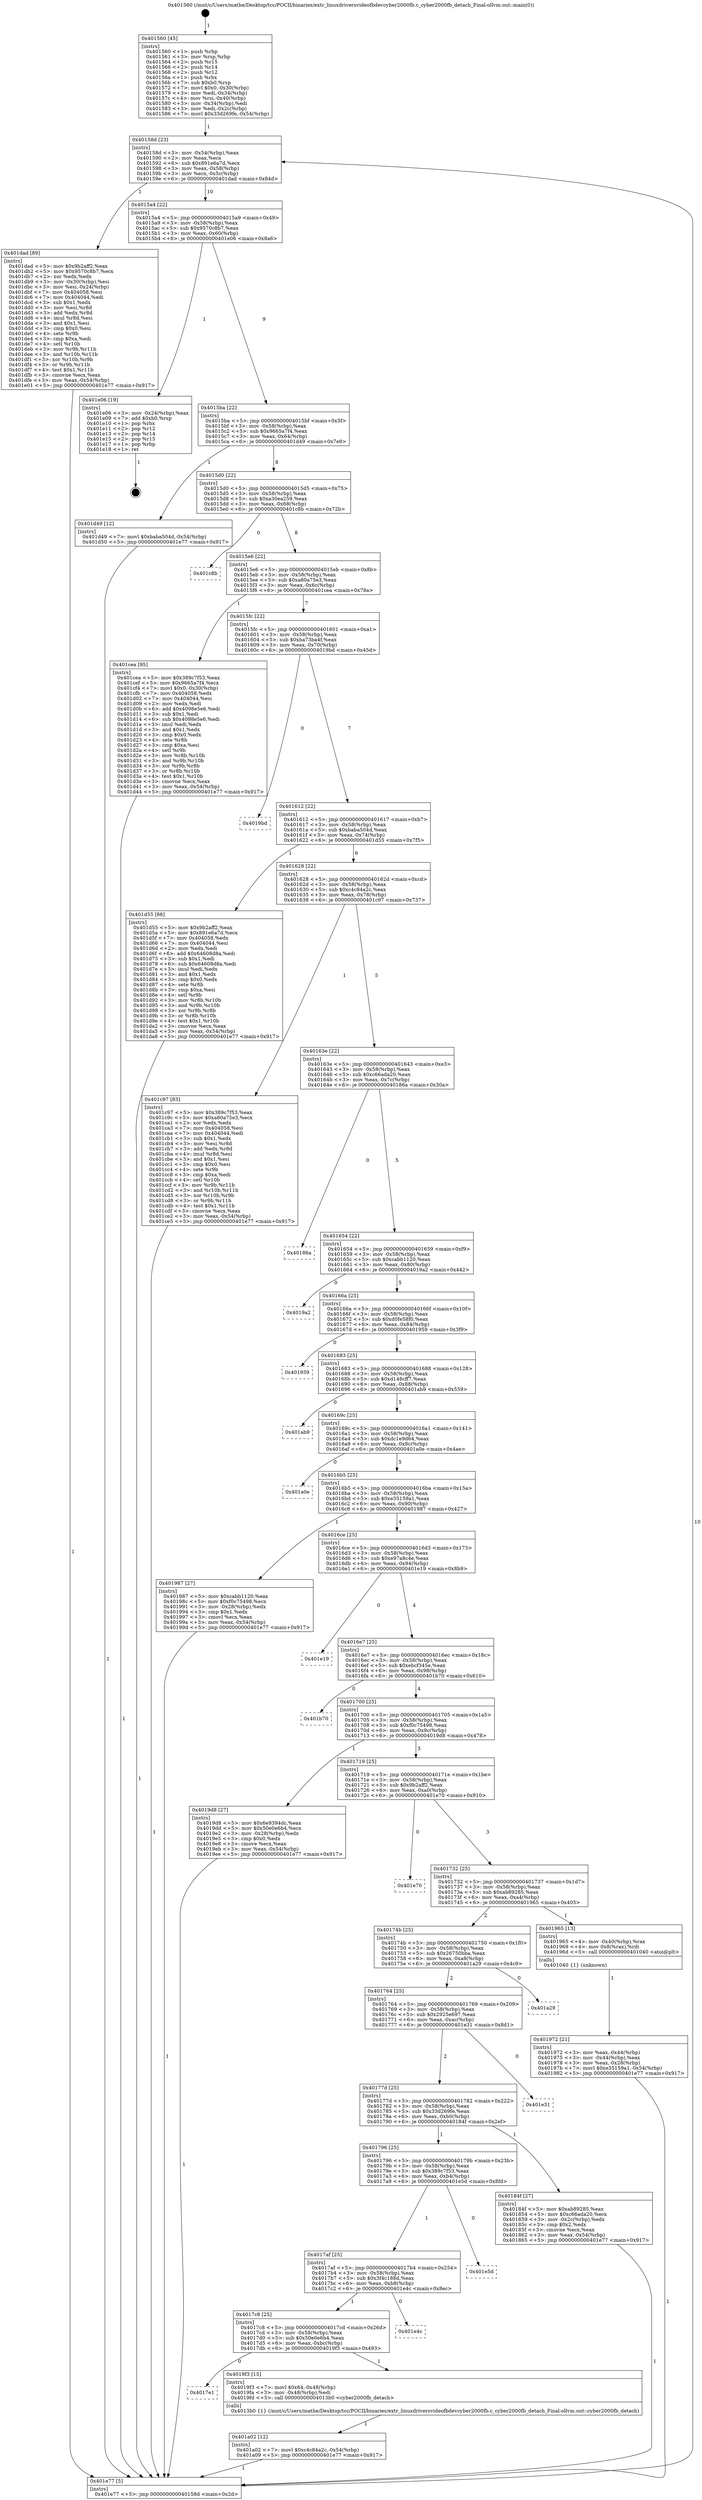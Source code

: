digraph "0x401560" {
  label = "0x401560 (/mnt/c/Users/mathe/Desktop/tcc/POCII/binaries/extr_linuxdriversvideofbdevcyber2000fb.c_cyber2000fb_detach_Final-ollvm.out::main(0))"
  labelloc = "t"
  node[shape=record]

  Entry [label="",width=0.3,height=0.3,shape=circle,fillcolor=black,style=filled]
  "0x40158d" [label="{
     0x40158d [23]\l
     | [instrs]\l
     &nbsp;&nbsp;0x40158d \<+3\>: mov -0x54(%rbp),%eax\l
     &nbsp;&nbsp;0x401590 \<+2\>: mov %eax,%ecx\l
     &nbsp;&nbsp;0x401592 \<+6\>: sub $0x891e6a7d,%ecx\l
     &nbsp;&nbsp;0x401598 \<+3\>: mov %eax,-0x58(%rbp)\l
     &nbsp;&nbsp;0x40159b \<+3\>: mov %ecx,-0x5c(%rbp)\l
     &nbsp;&nbsp;0x40159e \<+6\>: je 0000000000401dad \<main+0x84d\>\l
  }"]
  "0x401dad" [label="{
     0x401dad [89]\l
     | [instrs]\l
     &nbsp;&nbsp;0x401dad \<+5\>: mov $0x9b2aff2,%eax\l
     &nbsp;&nbsp;0x401db2 \<+5\>: mov $0x9570c8b7,%ecx\l
     &nbsp;&nbsp;0x401db7 \<+2\>: xor %edx,%edx\l
     &nbsp;&nbsp;0x401db9 \<+3\>: mov -0x30(%rbp),%esi\l
     &nbsp;&nbsp;0x401dbc \<+3\>: mov %esi,-0x24(%rbp)\l
     &nbsp;&nbsp;0x401dbf \<+7\>: mov 0x404058,%esi\l
     &nbsp;&nbsp;0x401dc6 \<+7\>: mov 0x404044,%edi\l
     &nbsp;&nbsp;0x401dcd \<+3\>: sub $0x1,%edx\l
     &nbsp;&nbsp;0x401dd0 \<+3\>: mov %esi,%r8d\l
     &nbsp;&nbsp;0x401dd3 \<+3\>: add %edx,%r8d\l
     &nbsp;&nbsp;0x401dd6 \<+4\>: imul %r8d,%esi\l
     &nbsp;&nbsp;0x401dda \<+3\>: and $0x1,%esi\l
     &nbsp;&nbsp;0x401ddd \<+3\>: cmp $0x0,%esi\l
     &nbsp;&nbsp;0x401de0 \<+4\>: sete %r9b\l
     &nbsp;&nbsp;0x401de4 \<+3\>: cmp $0xa,%edi\l
     &nbsp;&nbsp;0x401de7 \<+4\>: setl %r10b\l
     &nbsp;&nbsp;0x401deb \<+3\>: mov %r9b,%r11b\l
     &nbsp;&nbsp;0x401dee \<+3\>: and %r10b,%r11b\l
     &nbsp;&nbsp;0x401df1 \<+3\>: xor %r10b,%r9b\l
     &nbsp;&nbsp;0x401df4 \<+3\>: or %r9b,%r11b\l
     &nbsp;&nbsp;0x401df7 \<+4\>: test $0x1,%r11b\l
     &nbsp;&nbsp;0x401dfb \<+3\>: cmovne %ecx,%eax\l
     &nbsp;&nbsp;0x401dfe \<+3\>: mov %eax,-0x54(%rbp)\l
     &nbsp;&nbsp;0x401e01 \<+5\>: jmp 0000000000401e77 \<main+0x917\>\l
  }"]
  "0x4015a4" [label="{
     0x4015a4 [22]\l
     | [instrs]\l
     &nbsp;&nbsp;0x4015a4 \<+5\>: jmp 00000000004015a9 \<main+0x49\>\l
     &nbsp;&nbsp;0x4015a9 \<+3\>: mov -0x58(%rbp),%eax\l
     &nbsp;&nbsp;0x4015ac \<+5\>: sub $0x9570c8b7,%eax\l
     &nbsp;&nbsp;0x4015b1 \<+3\>: mov %eax,-0x60(%rbp)\l
     &nbsp;&nbsp;0x4015b4 \<+6\>: je 0000000000401e06 \<main+0x8a6\>\l
  }"]
  Exit [label="",width=0.3,height=0.3,shape=circle,fillcolor=black,style=filled,peripheries=2]
  "0x401e06" [label="{
     0x401e06 [19]\l
     | [instrs]\l
     &nbsp;&nbsp;0x401e06 \<+3\>: mov -0x24(%rbp),%eax\l
     &nbsp;&nbsp;0x401e09 \<+7\>: add $0xb0,%rsp\l
     &nbsp;&nbsp;0x401e10 \<+1\>: pop %rbx\l
     &nbsp;&nbsp;0x401e11 \<+2\>: pop %r12\l
     &nbsp;&nbsp;0x401e13 \<+2\>: pop %r14\l
     &nbsp;&nbsp;0x401e15 \<+2\>: pop %r15\l
     &nbsp;&nbsp;0x401e17 \<+1\>: pop %rbp\l
     &nbsp;&nbsp;0x401e18 \<+1\>: ret\l
  }"]
  "0x4015ba" [label="{
     0x4015ba [22]\l
     | [instrs]\l
     &nbsp;&nbsp;0x4015ba \<+5\>: jmp 00000000004015bf \<main+0x5f\>\l
     &nbsp;&nbsp;0x4015bf \<+3\>: mov -0x58(%rbp),%eax\l
     &nbsp;&nbsp;0x4015c2 \<+5\>: sub $0x9665a7f4,%eax\l
     &nbsp;&nbsp;0x4015c7 \<+3\>: mov %eax,-0x64(%rbp)\l
     &nbsp;&nbsp;0x4015ca \<+6\>: je 0000000000401d49 \<main+0x7e9\>\l
  }"]
  "0x401a02" [label="{
     0x401a02 [12]\l
     | [instrs]\l
     &nbsp;&nbsp;0x401a02 \<+7\>: movl $0xc4c84a2c,-0x54(%rbp)\l
     &nbsp;&nbsp;0x401a09 \<+5\>: jmp 0000000000401e77 \<main+0x917\>\l
  }"]
  "0x401d49" [label="{
     0x401d49 [12]\l
     | [instrs]\l
     &nbsp;&nbsp;0x401d49 \<+7\>: movl $0xbaba504d,-0x54(%rbp)\l
     &nbsp;&nbsp;0x401d50 \<+5\>: jmp 0000000000401e77 \<main+0x917\>\l
  }"]
  "0x4015d0" [label="{
     0x4015d0 [22]\l
     | [instrs]\l
     &nbsp;&nbsp;0x4015d0 \<+5\>: jmp 00000000004015d5 \<main+0x75\>\l
     &nbsp;&nbsp;0x4015d5 \<+3\>: mov -0x58(%rbp),%eax\l
     &nbsp;&nbsp;0x4015d8 \<+5\>: sub $0xa30ea259,%eax\l
     &nbsp;&nbsp;0x4015dd \<+3\>: mov %eax,-0x68(%rbp)\l
     &nbsp;&nbsp;0x4015e0 \<+6\>: je 0000000000401c8b \<main+0x72b\>\l
  }"]
  "0x4017e1" [label="{
     0x4017e1\l
  }", style=dashed]
  "0x401c8b" [label="{
     0x401c8b\l
  }", style=dashed]
  "0x4015e6" [label="{
     0x4015e6 [22]\l
     | [instrs]\l
     &nbsp;&nbsp;0x4015e6 \<+5\>: jmp 00000000004015eb \<main+0x8b\>\l
     &nbsp;&nbsp;0x4015eb \<+3\>: mov -0x58(%rbp),%eax\l
     &nbsp;&nbsp;0x4015ee \<+5\>: sub $0xa80a75e3,%eax\l
     &nbsp;&nbsp;0x4015f3 \<+3\>: mov %eax,-0x6c(%rbp)\l
     &nbsp;&nbsp;0x4015f6 \<+6\>: je 0000000000401cea \<main+0x78a\>\l
  }"]
  "0x4019f3" [label="{
     0x4019f3 [15]\l
     | [instrs]\l
     &nbsp;&nbsp;0x4019f3 \<+7\>: movl $0x64,-0x48(%rbp)\l
     &nbsp;&nbsp;0x4019fa \<+3\>: mov -0x48(%rbp),%edi\l
     &nbsp;&nbsp;0x4019fd \<+5\>: call 00000000004013b0 \<cyber2000fb_detach\>\l
     | [calls]\l
     &nbsp;&nbsp;0x4013b0 \{1\} (/mnt/c/Users/mathe/Desktop/tcc/POCII/binaries/extr_linuxdriversvideofbdevcyber2000fb.c_cyber2000fb_detach_Final-ollvm.out::cyber2000fb_detach)\l
  }"]
  "0x401cea" [label="{
     0x401cea [95]\l
     | [instrs]\l
     &nbsp;&nbsp;0x401cea \<+5\>: mov $0x389c7f53,%eax\l
     &nbsp;&nbsp;0x401cef \<+5\>: mov $0x9665a7f4,%ecx\l
     &nbsp;&nbsp;0x401cf4 \<+7\>: movl $0x0,-0x30(%rbp)\l
     &nbsp;&nbsp;0x401cfb \<+7\>: mov 0x404058,%edx\l
     &nbsp;&nbsp;0x401d02 \<+7\>: mov 0x404044,%esi\l
     &nbsp;&nbsp;0x401d09 \<+2\>: mov %edx,%edi\l
     &nbsp;&nbsp;0x401d0b \<+6\>: add $0x4098e5e6,%edi\l
     &nbsp;&nbsp;0x401d11 \<+3\>: sub $0x1,%edi\l
     &nbsp;&nbsp;0x401d14 \<+6\>: sub $0x4098e5e6,%edi\l
     &nbsp;&nbsp;0x401d1a \<+3\>: imul %edi,%edx\l
     &nbsp;&nbsp;0x401d1d \<+3\>: and $0x1,%edx\l
     &nbsp;&nbsp;0x401d20 \<+3\>: cmp $0x0,%edx\l
     &nbsp;&nbsp;0x401d23 \<+4\>: sete %r8b\l
     &nbsp;&nbsp;0x401d27 \<+3\>: cmp $0xa,%esi\l
     &nbsp;&nbsp;0x401d2a \<+4\>: setl %r9b\l
     &nbsp;&nbsp;0x401d2e \<+3\>: mov %r8b,%r10b\l
     &nbsp;&nbsp;0x401d31 \<+3\>: and %r9b,%r10b\l
     &nbsp;&nbsp;0x401d34 \<+3\>: xor %r9b,%r8b\l
     &nbsp;&nbsp;0x401d37 \<+3\>: or %r8b,%r10b\l
     &nbsp;&nbsp;0x401d3a \<+4\>: test $0x1,%r10b\l
     &nbsp;&nbsp;0x401d3e \<+3\>: cmovne %ecx,%eax\l
     &nbsp;&nbsp;0x401d41 \<+3\>: mov %eax,-0x54(%rbp)\l
     &nbsp;&nbsp;0x401d44 \<+5\>: jmp 0000000000401e77 \<main+0x917\>\l
  }"]
  "0x4015fc" [label="{
     0x4015fc [22]\l
     | [instrs]\l
     &nbsp;&nbsp;0x4015fc \<+5\>: jmp 0000000000401601 \<main+0xa1\>\l
     &nbsp;&nbsp;0x401601 \<+3\>: mov -0x58(%rbp),%eax\l
     &nbsp;&nbsp;0x401604 \<+5\>: sub $0xba73ba4f,%eax\l
     &nbsp;&nbsp;0x401609 \<+3\>: mov %eax,-0x70(%rbp)\l
     &nbsp;&nbsp;0x40160c \<+6\>: je 00000000004019bd \<main+0x45d\>\l
  }"]
  "0x4017c8" [label="{
     0x4017c8 [25]\l
     | [instrs]\l
     &nbsp;&nbsp;0x4017c8 \<+5\>: jmp 00000000004017cd \<main+0x26d\>\l
     &nbsp;&nbsp;0x4017cd \<+3\>: mov -0x58(%rbp),%eax\l
     &nbsp;&nbsp;0x4017d0 \<+5\>: sub $0x50e0e6b4,%eax\l
     &nbsp;&nbsp;0x4017d5 \<+6\>: mov %eax,-0xbc(%rbp)\l
     &nbsp;&nbsp;0x4017db \<+6\>: je 00000000004019f3 \<main+0x493\>\l
  }"]
  "0x4019bd" [label="{
     0x4019bd\l
  }", style=dashed]
  "0x401612" [label="{
     0x401612 [22]\l
     | [instrs]\l
     &nbsp;&nbsp;0x401612 \<+5\>: jmp 0000000000401617 \<main+0xb7\>\l
     &nbsp;&nbsp;0x401617 \<+3\>: mov -0x58(%rbp),%eax\l
     &nbsp;&nbsp;0x40161a \<+5\>: sub $0xbaba504d,%eax\l
     &nbsp;&nbsp;0x40161f \<+3\>: mov %eax,-0x74(%rbp)\l
     &nbsp;&nbsp;0x401622 \<+6\>: je 0000000000401d55 \<main+0x7f5\>\l
  }"]
  "0x401e4c" [label="{
     0x401e4c\l
  }", style=dashed]
  "0x401d55" [label="{
     0x401d55 [88]\l
     | [instrs]\l
     &nbsp;&nbsp;0x401d55 \<+5\>: mov $0x9b2aff2,%eax\l
     &nbsp;&nbsp;0x401d5a \<+5\>: mov $0x891e6a7d,%ecx\l
     &nbsp;&nbsp;0x401d5f \<+7\>: mov 0x404058,%edx\l
     &nbsp;&nbsp;0x401d66 \<+7\>: mov 0x404044,%esi\l
     &nbsp;&nbsp;0x401d6d \<+2\>: mov %edx,%edi\l
     &nbsp;&nbsp;0x401d6f \<+6\>: add $0x64608d8a,%edi\l
     &nbsp;&nbsp;0x401d75 \<+3\>: sub $0x1,%edi\l
     &nbsp;&nbsp;0x401d78 \<+6\>: sub $0x64608d8a,%edi\l
     &nbsp;&nbsp;0x401d7e \<+3\>: imul %edi,%edx\l
     &nbsp;&nbsp;0x401d81 \<+3\>: and $0x1,%edx\l
     &nbsp;&nbsp;0x401d84 \<+3\>: cmp $0x0,%edx\l
     &nbsp;&nbsp;0x401d87 \<+4\>: sete %r8b\l
     &nbsp;&nbsp;0x401d8b \<+3\>: cmp $0xa,%esi\l
     &nbsp;&nbsp;0x401d8e \<+4\>: setl %r9b\l
     &nbsp;&nbsp;0x401d92 \<+3\>: mov %r8b,%r10b\l
     &nbsp;&nbsp;0x401d95 \<+3\>: and %r9b,%r10b\l
     &nbsp;&nbsp;0x401d98 \<+3\>: xor %r9b,%r8b\l
     &nbsp;&nbsp;0x401d9b \<+3\>: or %r8b,%r10b\l
     &nbsp;&nbsp;0x401d9e \<+4\>: test $0x1,%r10b\l
     &nbsp;&nbsp;0x401da2 \<+3\>: cmovne %ecx,%eax\l
     &nbsp;&nbsp;0x401da5 \<+3\>: mov %eax,-0x54(%rbp)\l
     &nbsp;&nbsp;0x401da8 \<+5\>: jmp 0000000000401e77 \<main+0x917\>\l
  }"]
  "0x401628" [label="{
     0x401628 [22]\l
     | [instrs]\l
     &nbsp;&nbsp;0x401628 \<+5\>: jmp 000000000040162d \<main+0xcd\>\l
     &nbsp;&nbsp;0x40162d \<+3\>: mov -0x58(%rbp),%eax\l
     &nbsp;&nbsp;0x401630 \<+5\>: sub $0xc4c84a2c,%eax\l
     &nbsp;&nbsp;0x401635 \<+3\>: mov %eax,-0x78(%rbp)\l
     &nbsp;&nbsp;0x401638 \<+6\>: je 0000000000401c97 \<main+0x737\>\l
  }"]
  "0x4017af" [label="{
     0x4017af [25]\l
     | [instrs]\l
     &nbsp;&nbsp;0x4017af \<+5\>: jmp 00000000004017b4 \<main+0x254\>\l
     &nbsp;&nbsp;0x4017b4 \<+3\>: mov -0x58(%rbp),%eax\l
     &nbsp;&nbsp;0x4017b7 \<+5\>: sub $0x3f4c188d,%eax\l
     &nbsp;&nbsp;0x4017bc \<+6\>: mov %eax,-0xb8(%rbp)\l
     &nbsp;&nbsp;0x4017c2 \<+6\>: je 0000000000401e4c \<main+0x8ec\>\l
  }"]
  "0x401c97" [label="{
     0x401c97 [83]\l
     | [instrs]\l
     &nbsp;&nbsp;0x401c97 \<+5\>: mov $0x389c7f53,%eax\l
     &nbsp;&nbsp;0x401c9c \<+5\>: mov $0xa80a75e3,%ecx\l
     &nbsp;&nbsp;0x401ca1 \<+2\>: xor %edx,%edx\l
     &nbsp;&nbsp;0x401ca3 \<+7\>: mov 0x404058,%esi\l
     &nbsp;&nbsp;0x401caa \<+7\>: mov 0x404044,%edi\l
     &nbsp;&nbsp;0x401cb1 \<+3\>: sub $0x1,%edx\l
     &nbsp;&nbsp;0x401cb4 \<+3\>: mov %esi,%r8d\l
     &nbsp;&nbsp;0x401cb7 \<+3\>: add %edx,%r8d\l
     &nbsp;&nbsp;0x401cba \<+4\>: imul %r8d,%esi\l
     &nbsp;&nbsp;0x401cbe \<+3\>: and $0x1,%esi\l
     &nbsp;&nbsp;0x401cc1 \<+3\>: cmp $0x0,%esi\l
     &nbsp;&nbsp;0x401cc4 \<+4\>: sete %r9b\l
     &nbsp;&nbsp;0x401cc8 \<+3\>: cmp $0xa,%edi\l
     &nbsp;&nbsp;0x401ccb \<+4\>: setl %r10b\l
     &nbsp;&nbsp;0x401ccf \<+3\>: mov %r9b,%r11b\l
     &nbsp;&nbsp;0x401cd2 \<+3\>: and %r10b,%r11b\l
     &nbsp;&nbsp;0x401cd5 \<+3\>: xor %r10b,%r9b\l
     &nbsp;&nbsp;0x401cd8 \<+3\>: or %r9b,%r11b\l
     &nbsp;&nbsp;0x401cdb \<+4\>: test $0x1,%r11b\l
     &nbsp;&nbsp;0x401cdf \<+3\>: cmovne %ecx,%eax\l
     &nbsp;&nbsp;0x401ce2 \<+3\>: mov %eax,-0x54(%rbp)\l
     &nbsp;&nbsp;0x401ce5 \<+5\>: jmp 0000000000401e77 \<main+0x917\>\l
  }"]
  "0x40163e" [label="{
     0x40163e [22]\l
     | [instrs]\l
     &nbsp;&nbsp;0x40163e \<+5\>: jmp 0000000000401643 \<main+0xe3\>\l
     &nbsp;&nbsp;0x401643 \<+3\>: mov -0x58(%rbp),%eax\l
     &nbsp;&nbsp;0x401646 \<+5\>: sub $0xc66ada20,%eax\l
     &nbsp;&nbsp;0x40164b \<+3\>: mov %eax,-0x7c(%rbp)\l
     &nbsp;&nbsp;0x40164e \<+6\>: je 000000000040186a \<main+0x30a\>\l
  }"]
  "0x401e5d" [label="{
     0x401e5d\l
  }", style=dashed]
  "0x40186a" [label="{
     0x40186a\l
  }", style=dashed]
  "0x401654" [label="{
     0x401654 [22]\l
     | [instrs]\l
     &nbsp;&nbsp;0x401654 \<+5\>: jmp 0000000000401659 \<main+0xf9\>\l
     &nbsp;&nbsp;0x401659 \<+3\>: mov -0x58(%rbp),%eax\l
     &nbsp;&nbsp;0x40165c \<+5\>: sub $0xcabb1120,%eax\l
     &nbsp;&nbsp;0x401661 \<+3\>: mov %eax,-0x80(%rbp)\l
     &nbsp;&nbsp;0x401664 \<+6\>: je 00000000004019a2 \<main+0x442\>\l
  }"]
  "0x401972" [label="{
     0x401972 [21]\l
     | [instrs]\l
     &nbsp;&nbsp;0x401972 \<+3\>: mov %eax,-0x44(%rbp)\l
     &nbsp;&nbsp;0x401975 \<+3\>: mov -0x44(%rbp),%eax\l
     &nbsp;&nbsp;0x401978 \<+3\>: mov %eax,-0x28(%rbp)\l
     &nbsp;&nbsp;0x40197b \<+7\>: movl $0xe35159a1,-0x54(%rbp)\l
     &nbsp;&nbsp;0x401982 \<+5\>: jmp 0000000000401e77 \<main+0x917\>\l
  }"]
  "0x4019a2" [label="{
     0x4019a2\l
  }", style=dashed]
  "0x40166a" [label="{
     0x40166a [25]\l
     | [instrs]\l
     &nbsp;&nbsp;0x40166a \<+5\>: jmp 000000000040166f \<main+0x10f\>\l
     &nbsp;&nbsp;0x40166f \<+3\>: mov -0x58(%rbp),%eax\l
     &nbsp;&nbsp;0x401672 \<+5\>: sub $0xd0fe58f0,%eax\l
     &nbsp;&nbsp;0x401677 \<+6\>: mov %eax,-0x84(%rbp)\l
     &nbsp;&nbsp;0x40167d \<+6\>: je 0000000000401959 \<main+0x3f9\>\l
  }"]
  "0x401560" [label="{
     0x401560 [45]\l
     | [instrs]\l
     &nbsp;&nbsp;0x401560 \<+1\>: push %rbp\l
     &nbsp;&nbsp;0x401561 \<+3\>: mov %rsp,%rbp\l
     &nbsp;&nbsp;0x401564 \<+2\>: push %r15\l
     &nbsp;&nbsp;0x401566 \<+2\>: push %r14\l
     &nbsp;&nbsp;0x401568 \<+2\>: push %r12\l
     &nbsp;&nbsp;0x40156a \<+1\>: push %rbx\l
     &nbsp;&nbsp;0x40156b \<+7\>: sub $0xb0,%rsp\l
     &nbsp;&nbsp;0x401572 \<+7\>: movl $0x0,-0x30(%rbp)\l
     &nbsp;&nbsp;0x401579 \<+3\>: mov %edi,-0x34(%rbp)\l
     &nbsp;&nbsp;0x40157c \<+4\>: mov %rsi,-0x40(%rbp)\l
     &nbsp;&nbsp;0x401580 \<+3\>: mov -0x34(%rbp),%edi\l
     &nbsp;&nbsp;0x401583 \<+3\>: mov %edi,-0x2c(%rbp)\l
     &nbsp;&nbsp;0x401586 \<+7\>: movl $0x33d269fe,-0x54(%rbp)\l
  }"]
  "0x401959" [label="{
     0x401959\l
  }", style=dashed]
  "0x401683" [label="{
     0x401683 [25]\l
     | [instrs]\l
     &nbsp;&nbsp;0x401683 \<+5\>: jmp 0000000000401688 \<main+0x128\>\l
     &nbsp;&nbsp;0x401688 \<+3\>: mov -0x58(%rbp),%eax\l
     &nbsp;&nbsp;0x40168b \<+5\>: sub $0xd148cff7,%eax\l
     &nbsp;&nbsp;0x401690 \<+6\>: mov %eax,-0x88(%rbp)\l
     &nbsp;&nbsp;0x401696 \<+6\>: je 0000000000401ab9 \<main+0x559\>\l
  }"]
  "0x401e77" [label="{
     0x401e77 [5]\l
     | [instrs]\l
     &nbsp;&nbsp;0x401e77 \<+5\>: jmp 000000000040158d \<main+0x2d\>\l
  }"]
  "0x401ab9" [label="{
     0x401ab9\l
  }", style=dashed]
  "0x40169c" [label="{
     0x40169c [25]\l
     | [instrs]\l
     &nbsp;&nbsp;0x40169c \<+5\>: jmp 00000000004016a1 \<main+0x141\>\l
     &nbsp;&nbsp;0x4016a1 \<+3\>: mov -0x58(%rbp),%eax\l
     &nbsp;&nbsp;0x4016a4 \<+5\>: sub $0xdc1e9d64,%eax\l
     &nbsp;&nbsp;0x4016a9 \<+6\>: mov %eax,-0x8c(%rbp)\l
     &nbsp;&nbsp;0x4016af \<+6\>: je 0000000000401a0e \<main+0x4ae\>\l
  }"]
  "0x401796" [label="{
     0x401796 [25]\l
     | [instrs]\l
     &nbsp;&nbsp;0x401796 \<+5\>: jmp 000000000040179b \<main+0x23b\>\l
     &nbsp;&nbsp;0x40179b \<+3\>: mov -0x58(%rbp),%eax\l
     &nbsp;&nbsp;0x40179e \<+5\>: sub $0x389c7f53,%eax\l
     &nbsp;&nbsp;0x4017a3 \<+6\>: mov %eax,-0xb4(%rbp)\l
     &nbsp;&nbsp;0x4017a9 \<+6\>: je 0000000000401e5d \<main+0x8fd\>\l
  }"]
  "0x401a0e" [label="{
     0x401a0e\l
  }", style=dashed]
  "0x4016b5" [label="{
     0x4016b5 [25]\l
     | [instrs]\l
     &nbsp;&nbsp;0x4016b5 \<+5\>: jmp 00000000004016ba \<main+0x15a\>\l
     &nbsp;&nbsp;0x4016ba \<+3\>: mov -0x58(%rbp),%eax\l
     &nbsp;&nbsp;0x4016bd \<+5\>: sub $0xe35159a1,%eax\l
     &nbsp;&nbsp;0x4016c2 \<+6\>: mov %eax,-0x90(%rbp)\l
     &nbsp;&nbsp;0x4016c8 \<+6\>: je 0000000000401987 \<main+0x427\>\l
  }"]
  "0x40184f" [label="{
     0x40184f [27]\l
     | [instrs]\l
     &nbsp;&nbsp;0x40184f \<+5\>: mov $0xab89285,%eax\l
     &nbsp;&nbsp;0x401854 \<+5\>: mov $0xc66ada20,%ecx\l
     &nbsp;&nbsp;0x401859 \<+3\>: mov -0x2c(%rbp),%edx\l
     &nbsp;&nbsp;0x40185c \<+3\>: cmp $0x2,%edx\l
     &nbsp;&nbsp;0x40185f \<+3\>: cmovne %ecx,%eax\l
     &nbsp;&nbsp;0x401862 \<+3\>: mov %eax,-0x54(%rbp)\l
     &nbsp;&nbsp;0x401865 \<+5\>: jmp 0000000000401e77 \<main+0x917\>\l
  }"]
  "0x401987" [label="{
     0x401987 [27]\l
     | [instrs]\l
     &nbsp;&nbsp;0x401987 \<+5\>: mov $0xcabb1120,%eax\l
     &nbsp;&nbsp;0x40198c \<+5\>: mov $0xf0c75498,%ecx\l
     &nbsp;&nbsp;0x401991 \<+3\>: mov -0x28(%rbp),%edx\l
     &nbsp;&nbsp;0x401994 \<+3\>: cmp $0x1,%edx\l
     &nbsp;&nbsp;0x401997 \<+3\>: cmovl %ecx,%eax\l
     &nbsp;&nbsp;0x40199a \<+3\>: mov %eax,-0x54(%rbp)\l
     &nbsp;&nbsp;0x40199d \<+5\>: jmp 0000000000401e77 \<main+0x917\>\l
  }"]
  "0x4016ce" [label="{
     0x4016ce [25]\l
     | [instrs]\l
     &nbsp;&nbsp;0x4016ce \<+5\>: jmp 00000000004016d3 \<main+0x173\>\l
     &nbsp;&nbsp;0x4016d3 \<+3\>: mov -0x58(%rbp),%eax\l
     &nbsp;&nbsp;0x4016d6 \<+5\>: sub $0xe97a8c4e,%eax\l
     &nbsp;&nbsp;0x4016db \<+6\>: mov %eax,-0x94(%rbp)\l
     &nbsp;&nbsp;0x4016e1 \<+6\>: je 0000000000401e19 \<main+0x8b9\>\l
  }"]
  "0x40177d" [label="{
     0x40177d [25]\l
     | [instrs]\l
     &nbsp;&nbsp;0x40177d \<+5\>: jmp 0000000000401782 \<main+0x222\>\l
     &nbsp;&nbsp;0x401782 \<+3\>: mov -0x58(%rbp),%eax\l
     &nbsp;&nbsp;0x401785 \<+5\>: sub $0x33d269fe,%eax\l
     &nbsp;&nbsp;0x40178a \<+6\>: mov %eax,-0xb0(%rbp)\l
     &nbsp;&nbsp;0x401790 \<+6\>: je 000000000040184f \<main+0x2ef\>\l
  }"]
  "0x401e19" [label="{
     0x401e19\l
  }", style=dashed]
  "0x4016e7" [label="{
     0x4016e7 [25]\l
     | [instrs]\l
     &nbsp;&nbsp;0x4016e7 \<+5\>: jmp 00000000004016ec \<main+0x18c\>\l
     &nbsp;&nbsp;0x4016ec \<+3\>: mov -0x58(%rbp),%eax\l
     &nbsp;&nbsp;0x4016ef \<+5\>: sub $0xebcf345e,%eax\l
     &nbsp;&nbsp;0x4016f4 \<+6\>: mov %eax,-0x98(%rbp)\l
     &nbsp;&nbsp;0x4016fa \<+6\>: je 0000000000401b70 \<main+0x610\>\l
  }"]
  "0x401e31" [label="{
     0x401e31\l
  }", style=dashed]
  "0x401b70" [label="{
     0x401b70\l
  }", style=dashed]
  "0x401700" [label="{
     0x401700 [25]\l
     | [instrs]\l
     &nbsp;&nbsp;0x401700 \<+5\>: jmp 0000000000401705 \<main+0x1a5\>\l
     &nbsp;&nbsp;0x401705 \<+3\>: mov -0x58(%rbp),%eax\l
     &nbsp;&nbsp;0x401708 \<+5\>: sub $0xf0c75498,%eax\l
     &nbsp;&nbsp;0x40170d \<+6\>: mov %eax,-0x9c(%rbp)\l
     &nbsp;&nbsp;0x401713 \<+6\>: je 00000000004019d8 \<main+0x478\>\l
  }"]
  "0x401764" [label="{
     0x401764 [25]\l
     | [instrs]\l
     &nbsp;&nbsp;0x401764 \<+5\>: jmp 0000000000401769 \<main+0x209\>\l
     &nbsp;&nbsp;0x401769 \<+3\>: mov -0x58(%rbp),%eax\l
     &nbsp;&nbsp;0x40176c \<+5\>: sub $0x2925e697,%eax\l
     &nbsp;&nbsp;0x401771 \<+6\>: mov %eax,-0xac(%rbp)\l
     &nbsp;&nbsp;0x401777 \<+6\>: je 0000000000401e31 \<main+0x8d1\>\l
  }"]
  "0x4019d8" [label="{
     0x4019d8 [27]\l
     | [instrs]\l
     &nbsp;&nbsp;0x4019d8 \<+5\>: mov $0x6e9394dc,%eax\l
     &nbsp;&nbsp;0x4019dd \<+5\>: mov $0x50e0e6b4,%ecx\l
     &nbsp;&nbsp;0x4019e2 \<+3\>: mov -0x28(%rbp),%edx\l
     &nbsp;&nbsp;0x4019e5 \<+3\>: cmp $0x0,%edx\l
     &nbsp;&nbsp;0x4019e8 \<+3\>: cmove %ecx,%eax\l
     &nbsp;&nbsp;0x4019eb \<+3\>: mov %eax,-0x54(%rbp)\l
     &nbsp;&nbsp;0x4019ee \<+5\>: jmp 0000000000401e77 \<main+0x917\>\l
  }"]
  "0x401719" [label="{
     0x401719 [25]\l
     | [instrs]\l
     &nbsp;&nbsp;0x401719 \<+5\>: jmp 000000000040171e \<main+0x1be\>\l
     &nbsp;&nbsp;0x40171e \<+3\>: mov -0x58(%rbp),%eax\l
     &nbsp;&nbsp;0x401721 \<+5\>: sub $0x9b2aff2,%eax\l
     &nbsp;&nbsp;0x401726 \<+6\>: mov %eax,-0xa0(%rbp)\l
     &nbsp;&nbsp;0x40172c \<+6\>: je 0000000000401e70 \<main+0x910\>\l
  }"]
  "0x401a29" [label="{
     0x401a29\l
  }", style=dashed]
  "0x401e70" [label="{
     0x401e70\l
  }", style=dashed]
  "0x401732" [label="{
     0x401732 [25]\l
     | [instrs]\l
     &nbsp;&nbsp;0x401732 \<+5\>: jmp 0000000000401737 \<main+0x1d7\>\l
     &nbsp;&nbsp;0x401737 \<+3\>: mov -0x58(%rbp),%eax\l
     &nbsp;&nbsp;0x40173a \<+5\>: sub $0xab89285,%eax\l
     &nbsp;&nbsp;0x40173f \<+6\>: mov %eax,-0xa4(%rbp)\l
     &nbsp;&nbsp;0x401745 \<+6\>: je 0000000000401965 \<main+0x405\>\l
  }"]
  "0x40174b" [label="{
     0x40174b [25]\l
     | [instrs]\l
     &nbsp;&nbsp;0x40174b \<+5\>: jmp 0000000000401750 \<main+0x1f0\>\l
     &nbsp;&nbsp;0x401750 \<+3\>: mov -0x58(%rbp),%eax\l
     &nbsp;&nbsp;0x401753 \<+5\>: sub $0x26750bba,%eax\l
     &nbsp;&nbsp;0x401758 \<+6\>: mov %eax,-0xa8(%rbp)\l
     &nbsp;&nbsp;0x40175e \<+6\>: je 0000000000401a29 \<main+0x4c9\>\l
  }"]
  "0x401965" [label="{
     0x401965 [13]\l
     | [instrs]\l
     &nbsp;&nbsp;0x401965 \<+4\>: mov -0x40(%rbp),%rax\l
     &nbsp;&nbsp;0x401969 \<+4\>: mov 0x8(%rax),%rdi\l
     &nbsp;&nbsp;0x40196d \<+5\>: call 0000000000401040 \<atoi@plt\>\l
     | [calls]\l
     &nbsp;&nbsp;0x401040 \{1\} (unknown)\l
  }"]
  Entry -> "0x401560" [label=" 1"]
  "0x40158d" -> "0x401dad" [label=" 1"]
  "0x40158d" -> "0x4015a4" [label=" 10"]
  "0x401e06" -> Exit [label=" 1"]
  "0x4015a4" -> "0x401e06" [label=" 1"]
  "0x4015a4" -> "0x4015ba" [label=" 9"]
  "0x401dad" -> "0x401e77" [label=" 1"]
  "0x4015ba" -> "0x401d49" [label=" 1"]
  "0x4015ba" -> "0x4015d0" [label=" 8"]
  "0x401d55" -> "0x401e77" [label=" 1"]
  "0x4015d0" -> "0x401c8b" [label=" 0"]
  "0x4015d0" -> "0x4015e6" [label=" 8"]
  "0x401d49" -> "0x401e77" [label=" 1"]
  "0x4015e6" -> "0x401cea" [label=" 1"]
  "0x4015e6" -> "0x4015fc" [label=" 7"]
  "0x401cea" -> "0x401e77" [label=" 1"]
  "0x4015fc" -> "0x4019bd" [label=" 0"]
  "0x4015fc" -> "0x401612" [label=" 7"]
  "0x401a02" -> "0x401e77" [label=" 1"]
  "0x401612" -> "0x401d55" [label=" 1"]
  "0x401612" -> "0x401628" [label=" 6"]
  "0x4019f3" -> "0x401a02" [label=" 1"]
  "0x401628" -> "0x401c97" [label=" 1"]
  "0x401628" -> "0x40163e" [label=" 5"]
  "0x4017c8" -> "0x4019f3" [label=" 1"]
  "0x40163e" -> "0x40186a" [label=" 0"]
  "0x40163e" -> "0x401654" [label=" 5"]
  "0x401c97" -> "0x401e77" [label=" 1"]
  "0x401654" -> "0x4019a2" [label=" 0"]
  "0x401654" -> "0x40166a" [label=" 5"]
  "0x4017af" -> "0x401e4c" [label=" 0"]
  "0x40166a" -> "0x401959" [label=" 0"]
  "0x40166a" -> "0x401683" [label=" 5"]
  "0x4017c8" -> "0x4017e1" [label=" 0"]
  "0x401683" -> "0x401ab9" [label=" 0"]
  "0x401683" -> "0x40169c" [label=" 5"]
  "0x401796" -> "0x4017af" [label=" 1"]
  "0x40169c" -> "0x401a0e" [label=" 0"]
  "0x40169c" -> "0x4016b5" [label=" 5"]
  "0x401796" -> "0x401e5d" [label=" 0"]
  "0x4016b5" -> "0x401987" [label=" 1"]
  "0x4016b5" -> "0x4016ce" [label=" 4"]
  "0x4017af" -> "0x4017c8" [label=" 1"]
  "0x4016ce" -> "0x401e19" [label=" 0"]
  "0x4016ce" -> "0x4016e7" [label=" 4"]
  "0x401987" -> "0x401e77" [label=" 1"]
  "0x4016e7" -> "0x401b70" [label=" 0"]
  "0x4016e7" -> "0x401700" [label=" 4"]
  "0x401972" -> "0x401e77" [label=" 1"]
  "0x401700" -> "0x4019d8" [label=" 1"]
  "0x401700" -> "0x401719" [label=" 3"]
  "0x401e77" -> "0x40158d" [label=" 10"]
  "0x401719" -> "0x401e70" [label=" 0"]
  "0x401719" -> "0x401732" [label=" 3"]
  "0x401560" -> "0x40158d" [label=" 1"]
  "0x401732" -> "0x401965" [label=" 1"]
  "0x401732" -> "0x40174b" [label=" 2"]
  "0x40184f" -> "0x401e77" [label=" 1"]
  "0x40174b" -> "0x401a29" [label=" 0"]
  "0x40174b" -> "0x401764" [label=" 2"]
  "0x401965" -> "0x401972" [label=" 1"]
  "0x401764" -> "0x401e31" [label=" 0"]
  "0x401764" -> "0x40177d" [label=" 2"]
  "0x4019d8" -> "0x401e77" [label=" 1"]
  "0x40177d" -> "0x40184f" [label=" 1"]
  "0x40177d" -> "0x401796" [label=" 1"]
}
